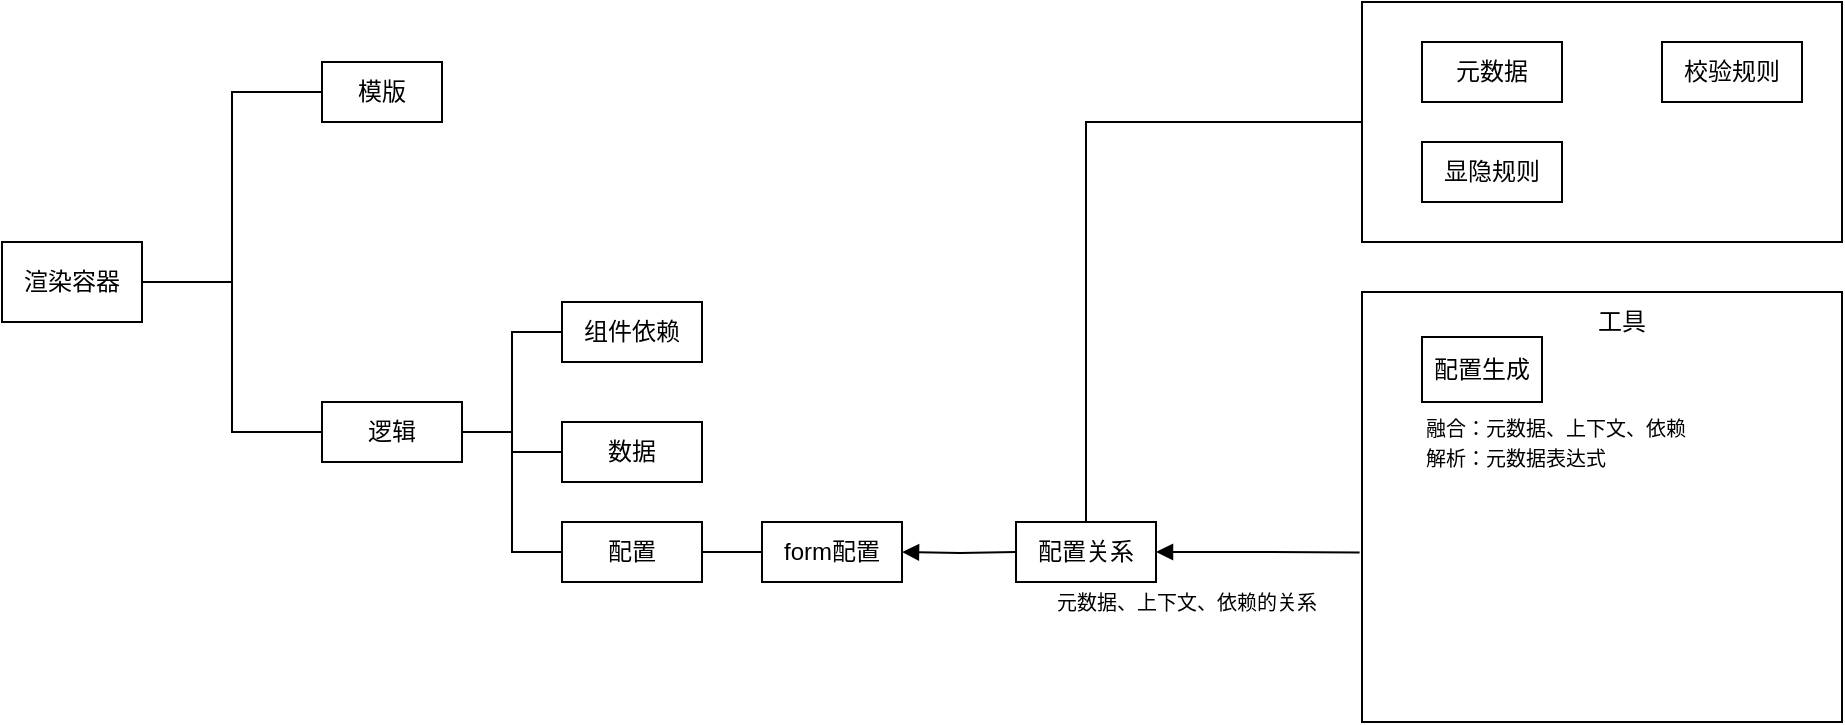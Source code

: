 <mxfile version="14.1.3" type="github">
  <diagram id="pBgmhtFyX_WPpMTLfvvG" name="Page-1">
    <mxGraphModel dx="1036" dy="661" grid="1" gridSize="10" guides="1" tooltips="1" connect="1" arrows="1" fold="1" page="1" pageScale="1" pageWidth="1920" pageHeight="1200" math="0" shadow="0">
      <root>
        <mxCell id="0" />
        <mxCell id="1" parent="0" />
        <mxCell id="ZCPLQkThrctgt06H_Gng-33" value="" style="rounded=0;whiteSpace=wrap;html=1;" parent="1" vertex="1">
          <mxGeometry x="720" y="195" width="240" height="215" as="geometry" />
        </mxCell>
        <mxCell id="ZCPLQkThrctgt06H_Gng-32" style="edgeStyle=orthogonalEdgeStyle;rounded=0;sketch=0;orthogonalLoop=1;jettySize=auto;html=1;entryX=0.5;entryY=0;entryDx=0;entryDy=0;endArrow=none;endFill=0;" parent="1" source="ZCPLQkThrctgt06H_Gng-31" target="ZCPLQkThrctgt06H_Gng-20" edge="1">
          <mxGeometry relative="1" as="geometry" />
        </mxCell>
        <mxCell id="ZCPLQkThrctgt06H_Gng-31" value="" style="rounded=0;whiteSpace=wrap;html=1;" parent="1" vertex="1">
          <mxGeometry x="720" y="50" width="240" height="120" as="geometry" />
        </mxCell>
        <mxCell id="ZCPLQkThrctgt06H_Gng-11" style="edgeStyle=orthogonalEdgeStyle;rounded=0;sketch=0;orthogonalLoop=1;jettySize=auto;html=1;entryX=0;entryY=0.5;entryDx=0;entryDy=0;endArrow=none;endFill=0;" parent="1" source="ZCPLQkThrctgt06H_Gng-1" target="ZCPLQkThrctgt06H_Gng-4" edge="1">
          <mxGeometry relative="1" as="geometry" />
        </mxCell>
        <mxCell id="ZCPLQkThrctgt06H_Gng-12" style="edgeStyle=orthogonalEdgeStyle;rounded=0;sketch=0;orthogonalLoop=1;jettySize=auto;html=1;entryX=0;entryY=0.5;entryDx=0;entryDy=0;endArrow=none;endFill=0;" parent="1" source="ZCPLQkThrctgt06H_Gng-1" target="ZCPLQkThrctgt06H_Gng-5" edge="1">
          <mxGeometry relative="1" as="geometry" />
        </mxCell>
        <mxCell id="ZCPLQkThrctgt06H_Gng-1" value="渲染容器" style="rounded=0;whiteSpace=wrap;html=1;" parent="1" vertex="1">
          <mxGeometry x="40" y="170" width="70" height="40" as="geometry" />
        </mxCell>
        <mxCell id="ZCPLQkThrctgt06H_Gng-4" value="模版" style="rounded=0;whiteSpace=wrap;html=1;" parent="1" vertex="1">
          <mxGeometry x="200" y="80" width="60" height="30" as="geometry" />
        </mxCell>
        <mxCell id="ZCPLQkThrctgt06H_Gng-28" style="edgeStyle=orthogonalEdgeStyle;rounded=0;sketch=0;orthogonalLoop=1;jettySize=auto;html=1;entryX=0;entryY=0.5;entryDx=0;entryDy=0;endArrow=none;endFill=0;" parent="1" source="ZCPLQkThrctgt06H_Gng-5" target="ZCPLQkThrctgt06H_Gng-15" edge="1">
          <mxGeometry relative="1" as="geometry" />
        </mxCell>
        <mxCell id="ZCPLQkThrctgt06H_Gng-29" style="edgeStyle=orthogonalEdgeStyle;rounded=0;sketch=0;orthogonalLoop=1;jettySize=auto;html=1;entryX=0;entryY=0.5;entryDx=0;entryDy=0;endArrow=none;endFill=0;" parent="1" source="ZCPLQkThrctgt06H_Gng-5" target="ZCPLQkThrctgt06H_Gng-18" edge="1">
          <mxGeometry relative="1" as="geometry" />
        </mxCell>
        <mxCell id="ZCPLQkThrctgt06H_Gng-30" style="edgeStyle=orthogonalEdgeStyle;rounded=0;sketch=0;orthogonalLoop=1;jettySize=auto;html=1;entryX=0;entryY=0.5;entryDx=0;entryDy=0;endArrow=none;endFill=0;" parent="1" source="ZCPLQkThrctgt06H_Gng-5" target="ZCPLQkThrctgt06H_Gng-13" edge="1">
          <mxGeometry relative="1" as="geometry" />
        </mxCell>
        <mxCell id="ZCPLQkThrctgt06H_Gng-5" value="逻辑" style="rounded=0;whiteSpace=wrap;html=1;" parent="1" vertex="1">
          <mxGeometry x="200" y="250" width="70" height="30" as="geometry" />
        </mxCell>
        <mxCell id="ZCPLQkThrctgt06H_Gng-19" style="edgeStyle=orthogonalEdgeStyle;rounded=0;sketch=0;orthogonalLoop=1;jettySize=auto;html=1;endArrow=none;endFill=0;entryX=0;entryY=0.5;entryDx=0;entryDy=0;startArrow=block;startFill=1;" parent="1" target="ZCPLQkThrctgt06H_Gng-20" edge="1">
          <mxGeometry relative="1" as="geometry">
            <mxPoint x="540" y="325" as="targetPoint" />
            <mxPoint x="490" y="325" as="sourcePoint" />
          </mxGeometry>
        </mxCell>
        <mxCell id="ZCPLQkThrctgt06H_Gng-36" value="" style="edgeStyle=orthogonalEdgeStyle;rounded=0;sketch=0;orthogonalLoop=1;jettySize=auto;html=1;startArrow=none;startFill=0;endArrow=none;endFill=0;" parent="1" source="ZCPLQkThrctgt06H_Gng-13" target="ZCPLQkThrctgt06H_Gng-35" edge="1">
          <mxGeometry relative="1" as="geometry" />
        </mxCell>
        <mxCell id="ZCPLQkThrctgt06H_Gng-13" value="配置" style="rounded=0;whiteSpace=wrap;html=1;" parent="1" vertex="1">
          <mxGeometry x="320" y="310" width="70" height="30" as="geometry" />
        </mxCell>
        <mxCell id="ZCPLQkThrctgt06H_Gng-15" value="组件依赖" style="rounded=0;whiteSpace=wrap;html=1;" parent="1" vertex="1">
          <mxGeometry x="320" y="200" width="70" height="30" as="geometry" />
        </mxCell>
        <mxCell id="ZCPLQkThrctgt06H_Gng-18" value="数据" style="rounded=0;whiteSpace=wrap;html=1;" parent="1" vertex="1">
          <mxGeometry x="320" y="260" width="70" height="30" as="geometry" />
        </mxCell>
        <mxCell id="ZCPLQkThrctgt06H_Gng-20" value="配置关系" style="rounded=0;whiteSpace=wrap;html=1;" parent="1" vertex="1">
          <mxGeometry x="547" y="310" width="70" height="30" as="geometry" />
        </mxCell>
        <mxCell id="ZCPLQkThrctgt06H_Gng-21" value="配置生成" style="whiteSpace=wrap;html=1;rounded=0;" parent="1" vertex="1">
          <mxGeometry x="750" y="217.5" width="60" height="32.5" as="geometry" />
        </mxCell>
        <mxCell id="ZCPLQkThrctgt06H_Gng-23" value="&lt;font style=&quot;font-size: 10px&quot;&gt;元数据、上下文、依赖的关系&lt;/font&gt;" style="text;html=1;align=center;verticalAlign=middle;resizable=0;points=[];autosize=1;" parent="1" vertex="1">
          <mxGeometry x="547" y="340" width="170" height="20" as="geometry" />
        </mxCell>
        <mxCell id="ZCPLQkThrctgt06H_Gng-24" value="元数据" style="rounded=0;whiteSpace=wrap;html=1;" parent="1" vertex="1">
          <mxGeometry x="750" y="70" width="70" height="30" as="geometry" />
        </mxCell>
        <mxCell id="ZCPLQkThrctgt06H_Gng-25" value="校验规则" style="rounded=0;whiteSpace=wrap;html=1;" parent="1" vertex="1">
          <mxGeometry x="870" y="70" width="70" height="30" as="geometry" />
        </mxCell>
        <mxCell id="ZCPLQkThrctgt06H_Gng-26" value="显隐规则" style="rounded=0;whiteSpace=wrap;html=1;" parent="1" vertex="1">
          <mxGeometry x="750" y="120" width="70" height="30" as="geometry" />
        </mxCell>
        <mxCell id="ZCPLQkThrctgt06H_Gng-27" value="" style="edgeStyle=orthogonalEdgeStyle;rounded=0;sketch=0;orthogonalLoop=1;jettySize=auto;html=1;endArrow=none;endFill=0;startArrow=block;startFill=1;entryX=-0.005;entryY=0.606;entryDx=0;entryDy=0;entryPerimeter=0;" parent="1" source="ZCPLQkThrctgt06H_Gng-20" target="ZCPLQkThrctgt06H_Gng-33" edge="1">
          <mxGeometry relative="1" as="geometry">
            <mxPoint x="617" y="325" as="sourcePoint" />
            <mxPoint x="717" y="325" as="targetPoint" />
          </mxGeometry>
        </mxCell>
        <mxCell id="ZCPLQkThrctgt06H_Gng-34" value="工具" style="text;html=1;strokeColor=none;fillColor=none;align=center;verticalAlign=middle;whiteSpace=wrap;rounded=0;" parent="1" vertex="1">
          <mxGeometry x="830" y="200" width="40" height="20" as="geometry" />
        </mxCell>
        <mxCell id="ZCPLQkThrctgt06H_Gng-35" value="form配置" style="rounded=0;whiteSpace=wrap;html=1;" parent="1" vertex="1">
          <mxGeometry x="420" y="310" width="70" height="30" as="geometry" />
        </mxCell>
        <mxCell id="ZCPLQkThrctgt06H_Gng-37" value="&lt;font style=&quot;font-size: 10px&quot;&gt;融合：元数据、上下文、依赖&lt;br&gt;解析：元数据表达式&lt;br&gt;&lt;/font&gt;" style="text;html=1;align=left;verticalAlign=middle;resizable=0;points=[];autosize=1;" parent="1" vertex="1">
          <mxGeometry x="750" y="255" width="170" height="30" as="geometry" />
        </mxCell>
      </root>
    </mxGraphModel>
  </diagram>
</mxfile>

